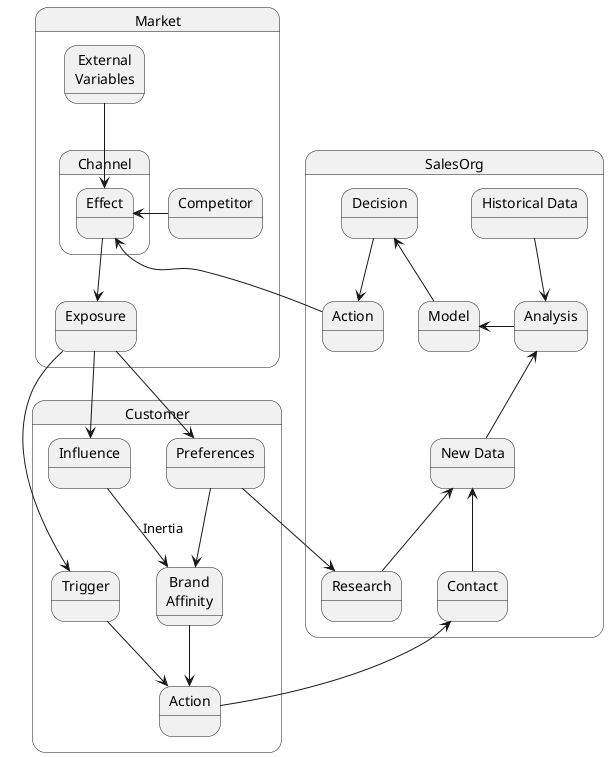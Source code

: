 @startuml

State Market {
  State Channel {
    State Effect 
  }
  State Exposure
  State Competitor
  State "External\nVariables" as EV
}

State Customer {
  State Preferences
  State "Brand\nAffinity" as AF
  State "Action" as CA
  State Trigger
  State Influence
}

State SalesOrg {
  State Contact
  State "Historical Data" as HD
  State "New Data" as ND
  State Research
  State Analysis
  State Model
  State Decision
  State "Action" as SA
}


Preferences --> AF
Influence --> AF : Inertia
AF --> CA
Trigger --> CA

CA --> Contact
Contact -up-> ND
Research -up-> ND

HD --> Analysis
ND -up-> Analysis
Analysis -r-> Model
Model -up-> Decision
Decision --> SA

Preferences --> Research
Competitor -l-> Effect
SA --> Effect
EV --> Effect
Effect --> Exposure
Exposure --> Influence
Exposure --> Preferences
Exposure --> Trigger
@enduml
